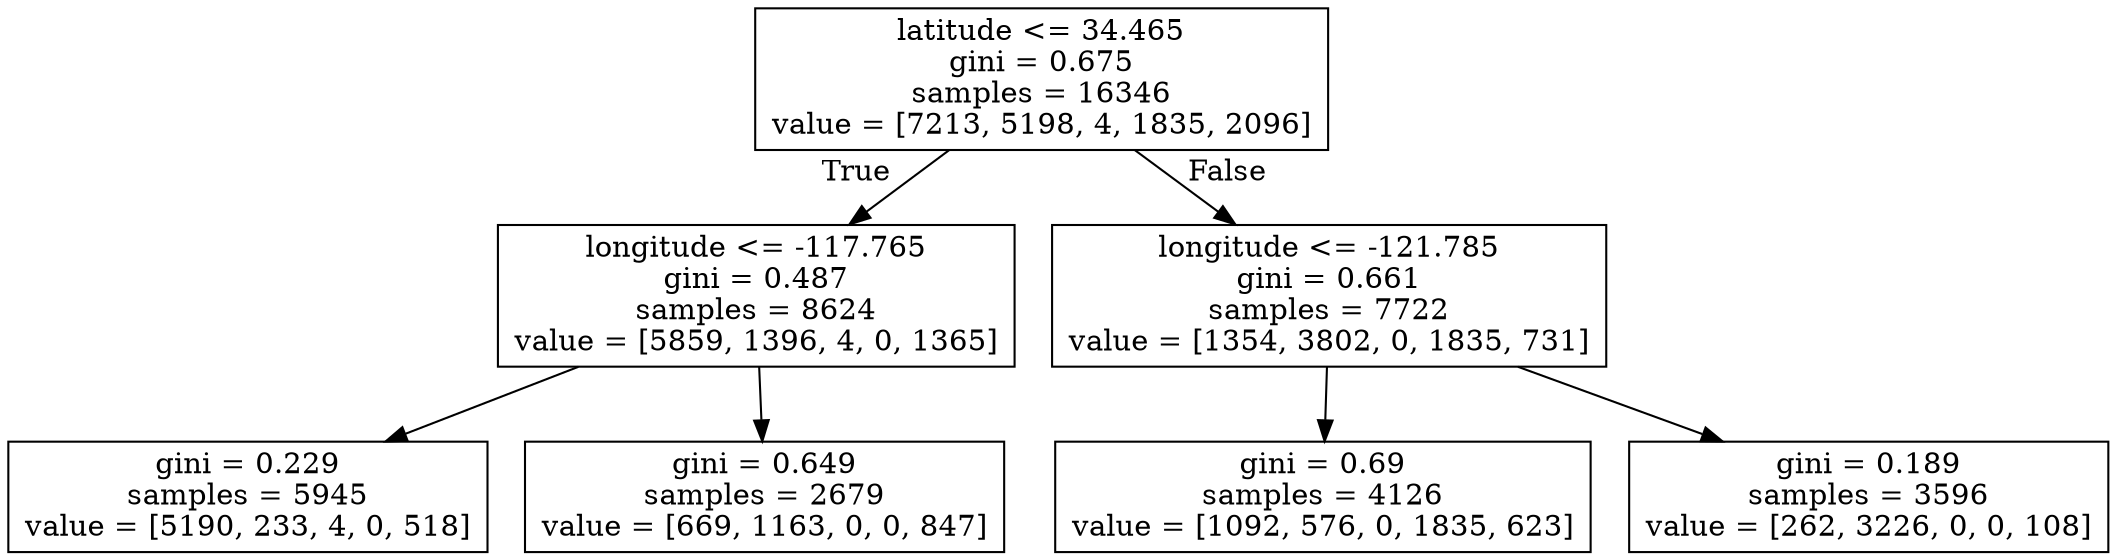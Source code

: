 digraph Tree {
node [shape=box] ;
0 [label="latitude <= 34.465\ngini = 0.675\nsamples = 16346\nvalue = [7213, 5198, 4, 1835, 2096]"] ;
1 [label="longitude <= -117.765\ngini = 0.487\nsamples = 8624\nvalue = [5859, 1396, 4, 0, 1365]"] ;
0 -> 1 [labeldistance=2.5, labelangle=45, headlabel="True"] ;
2 [label="gini = 0.229\nsamples = 5945\nvalue = [5190, 233, 4, 0, 518]"] ;
1 -> 2 ;
3 [label="gini = 0.649\nsamples = 2679\nvalue = [669, 1163, 0, 0, 847]"] ;
1 -> 3 ;
4 [label="longitude <= -121.785\ngini = 0.661\nsamples = 7722\nvalue = [1354, 3802, 0, 1835, 731]"] ;
0 -> 4 [labeldistance=2.5, labelangle=-45, headlabel="False"] ;
5 [label="gini = 0.69\nsamples = 4126\nvalue = [1092, 576, 0, 1835, 623]"] ;
4 -> 5 ;
6 [label="gini = 0.189\nsamples = 3596\nvalue = [262, 3226, 0, 0, 108]"] ;
4 -> 6 ;
}